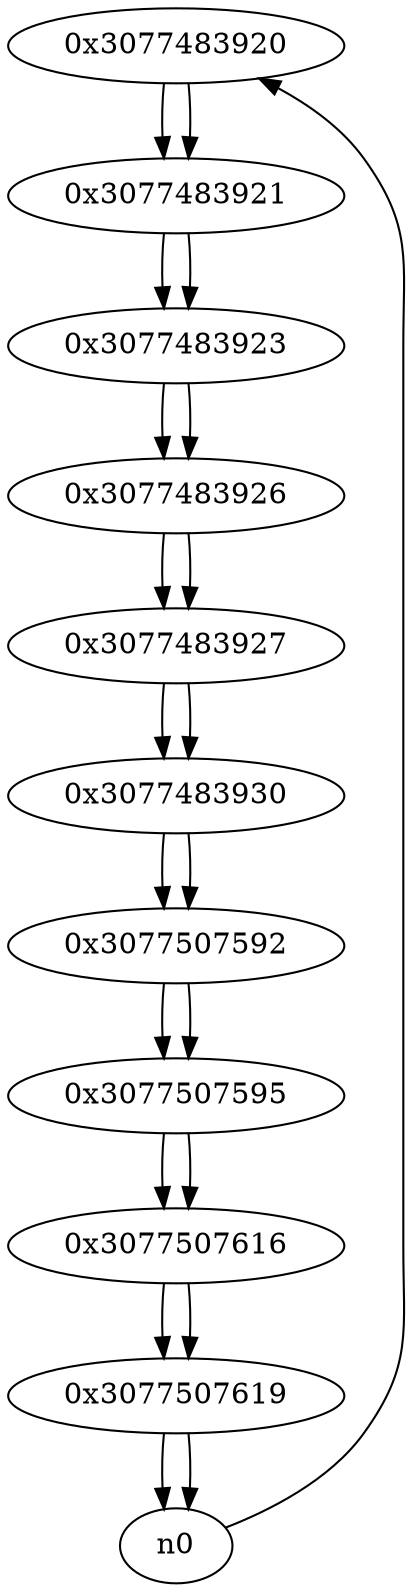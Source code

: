 digraph G{
/* nodes */
  n1 [label="0x3077483920"]
  n2 [label="0x3077483921"]
  n3 [label="0x3077483923"]
  n4 [label="0x3077483926"]
  n5 [label="0x3077483927"]
  n6 [label="0x3077483930"]
  n7 [label="0x3077507592"]
  n8 [label="0x3077507595"]
  n9 [label="0x3077507616"]
  n10 [label="0x3077507619"]
/* edges */
n1 -> n2;
n0 -> n1;
n2 -> n3;
n1 -> n2;
n3 -> n4;
n2 -> n3;
n4 -> n5;
n3 -> n4;
n5 -> n6;
n4 -> n5;
n6 -> n7;
n5 -> n6;
n7 -> n8;
n6 -> n7;
n8 -> n9;
n7 -> n8;
n9 -> n10;
n8 -> n9;
n10 -> n0;
n10 -> n0;
n9 -> n10;
}
